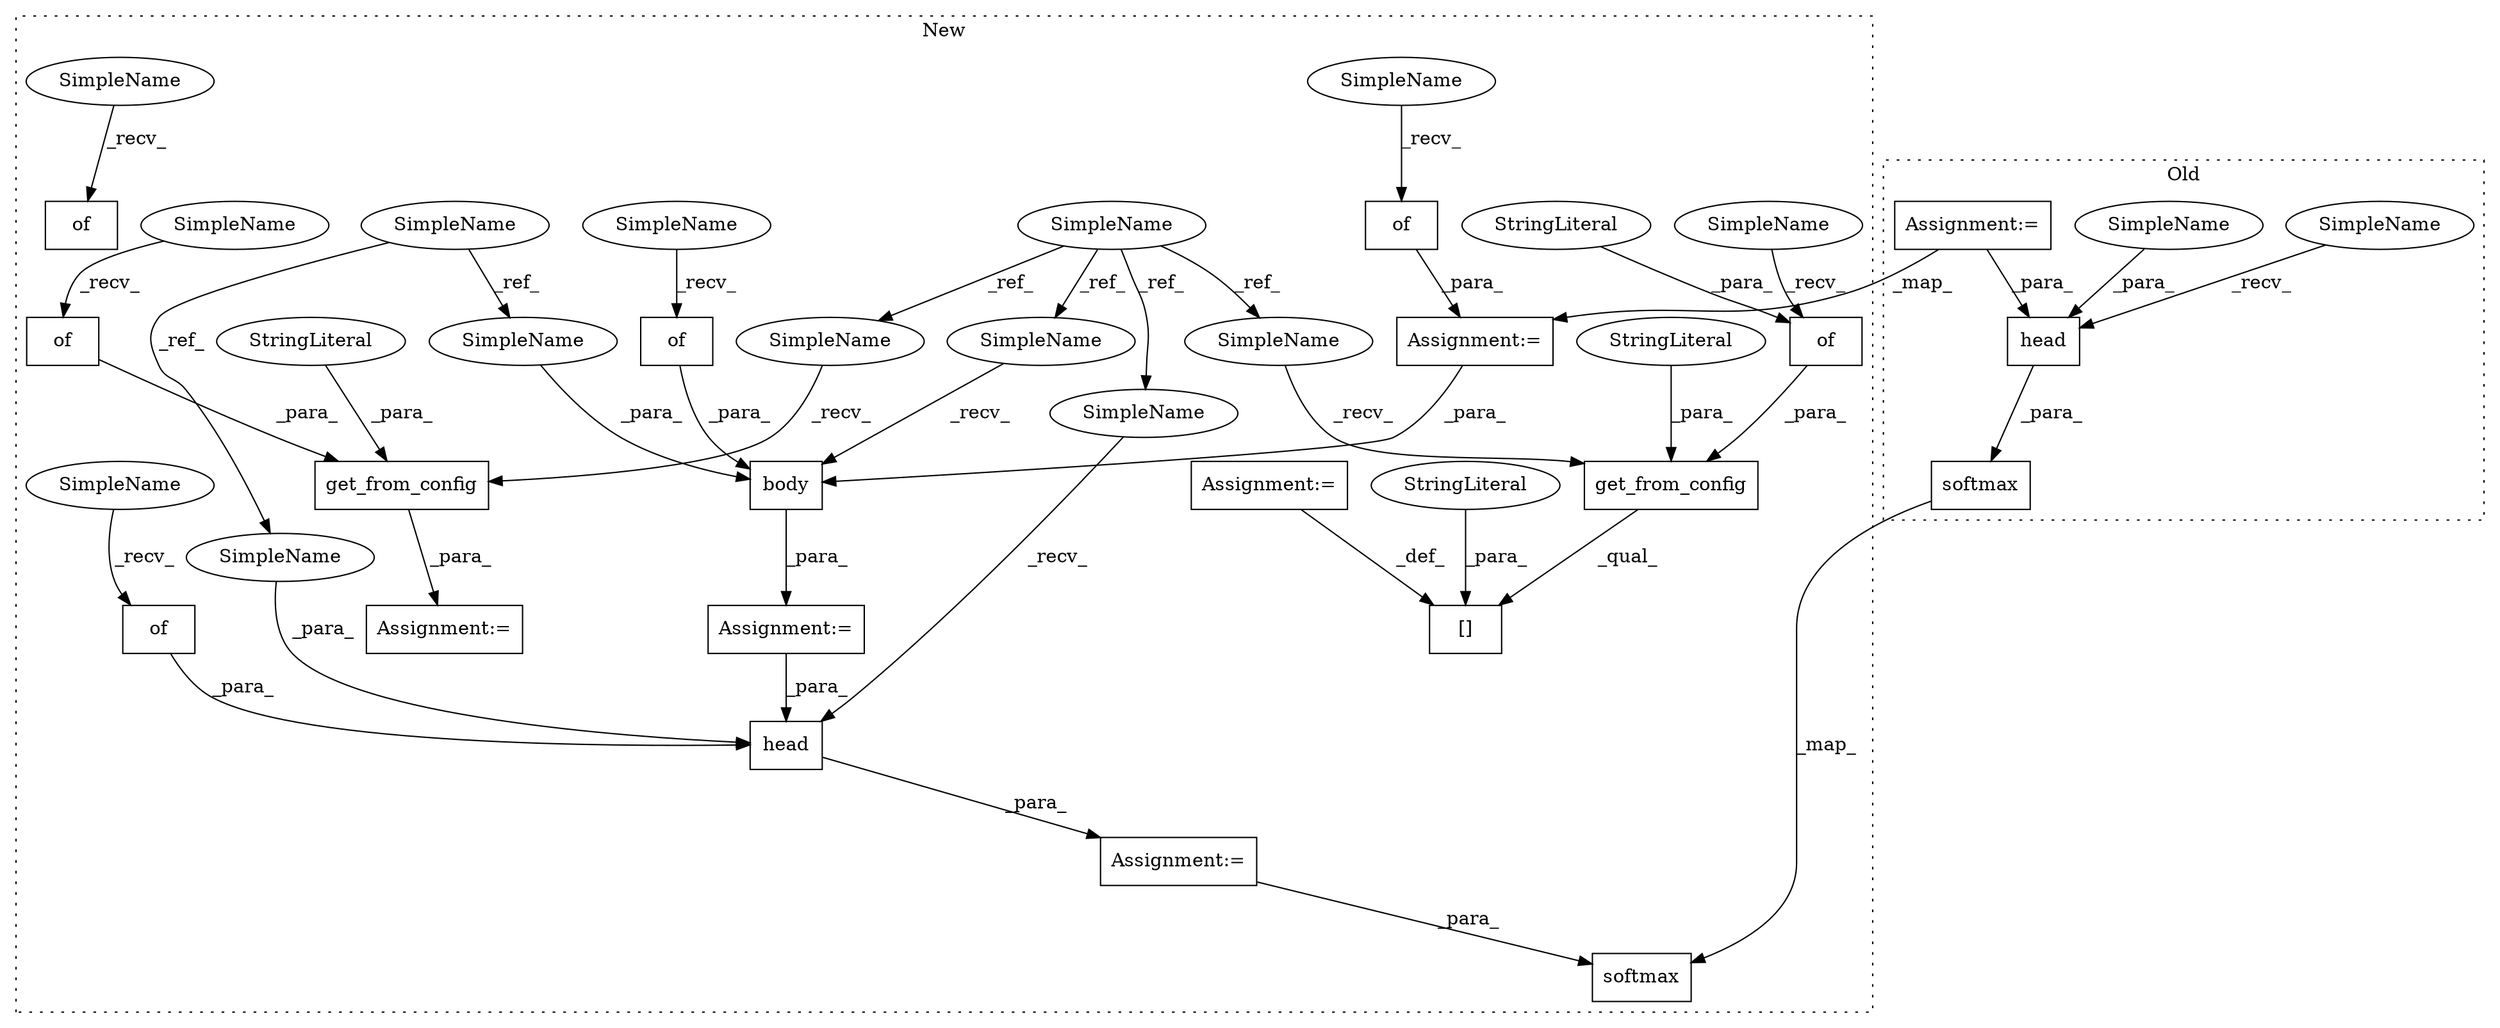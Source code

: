 digraph G {
subgraph cluster0 {
1 [label="head" a="32" s="1707,1771" l="5,1" shape="box"];
15 [label="Assignment:=" a="7" s="1648" l="1" shape="box"];
18 [label="softmax" a="32" s="1854,1886" l="8,1" shape="box"];
37 [label="SimpleName" a="42" s="1702" l="4" shape="ellipse"];
40 [label="SimpleName" a="42" s="1712" l="3" shape="ellipse"];
label = "Old";
style="dotted";
}
subgraph cluster1 {
2 [label="of" a="32" s="1563,1592" l="3,1" shape="box"];
3 [label="StringLiteral" a="45" s="1566" l="7" shape="ellipse"];
4 [label="of" a="32" s="1855" l="4" shape="box"];
5 [label="body" a="32" s="1875,1899" l="5,1" shape="box"];
6 [label="SimpleName" a="42" s="762" l="4" shape="ellipse"];
7 [label="head" a="32" s="1920,1939" l="5,1" shape="box"];
8 [label="SimpleName" a="42" s="1238" l="3" shape="ellipse"];
9 [label="get_from_config" a="32" s="1536,1593" l="16,1" shape="box"];
10 [label="StringLiteral" a="45" s="1552" l="6" shape="ellipse"];
11 [label="get_from_config" a="32" s="1481,1512" l="16,1" shape="box"];
12 [label="[]" a="2" s="1600,1625" l="12,1" shape="box"];
13 [label="StringLiteral" a="45" s="1497" l="6" shape="ellipse"];
14 [label="StringLiteral" a="45" s="1612" l="13" shape="ellipse"];
16 [label="Assignment:=" a="7" s="1812" l="1" shape="box"];
17 [label="softmax" a="32" s="2020,2052" l="8,1" shape="box"];
19 [label="of" a="32" s="1895" l="4" shape="box"];
20 [label="Assignment:=" a="7" s="1869" l="1" shape="box"];
21 [label="of" a="32" s="1453" l="4" shape="box"];
22 [label="Assignment:=" a="7" s="1475" l="1" shape="box"];
23 [label="of" a="32" s="1508" l="4" shape="box"];
24 [label="Assignment:=" a="7" s="1626" l="1" shape="box"];
25 [label="of" a="32" s="1935" l="4" shape="box"];
26 [label="Assignment:=" a="7" s="1914" l="1" shape="box"];
27 [label="SimpleName" a="42" s="1851" l="3" shape="ellipse"];
28 [label="SimpleName" a="42" s="1559" l="3" shape="ellipse"];
29 [label="SimpleName" a="42" s="1891" l="3" shape="ellipse"];
30 [label="SimpleName" a="42" s="1504" l="3" shape="ellipse"];
31 [label="SimpleName" a="42" s="1931" l="3" shape="ellipse"];
32 [label="SimpleName" a="42" s="1449" l="3" shape="ellipse"];
33 [label="SimpleName" a="42" s="1476" l="4" shape="ellipse"];
34 [label="SimpleName" a="42" s="1870" l="4" shape="ellipse"];
35 [label="SimpleName" a="42" s="1531" l="4" shape="ellipse"];
36 [label="SimpleName" a="42" s="1915" l="4" shape="ellipse"];
38 [label="SimpleName" a="42" s="1925" l="3" shape="ellipse"];
39 [label="SimpleName" a="42" s="1880" l="3" shape="ellipse"];
label = "New";
style="dotted";
}
1 -> 18 [label="_para_"];
2 -> 9 [label="_para_"];
3 -> 2 [label="_para_"];
4 -> 16 [label="_para_"];
5 -> 20 [label="_para_"];
6 -> 36 [label="_ref_"];
6 -> 33 [label="_ref_"];
6 -> 35 [label="_ref_"];
6 -> 34 [label="_ref_"];
7 -> 26 [label="_para_"];
8 -> 38 [label="_ref_"];
8 -> 39 [label="_ref_"];
9 -> 12 [label="_qual_"];
10 -> 9 [label="_para_"];
11 -> 22 [label="_para_"];
13 -> 11 [label="_para_"];
14 -> 12 [label="_para_"];
15 -> 1 [label="_para_"];
15 -> 16 [label="_map_"];
16 -> 5 [label="_para_"];
18 -> 17 [label="_map_"];
19 -> 5 [label="_para_"];
20 -> 7 [label="_para_"];
23 -> 11 [label="_para_"];
24 -> 12 [label="_def_"];
25 -> 7 [label="_para_"];
26 -> 17 [label="_para_"];
27 -> 4 [label="_recv_"];
28 -> 2 [label="_recv_"];
29 -> 19 [label="_recv_"];
30 -> 23 [label="_recv_"];
31 -> 25 [label="_recv_"];
32 -> 21 [label="_recv_"];
33 -> 11 [label="_recv_"];
34 -> 5 [label="_recv_"];
35 -> 9 [label="_recv_"];
36 -> 7 [label="_recv_"];
37 -> 1 [label="_recv_"];
38 -> 7 [label="_para_"];
39 -> 5 [label="_para_"];
40 -> 1 [label="_para_"];
}